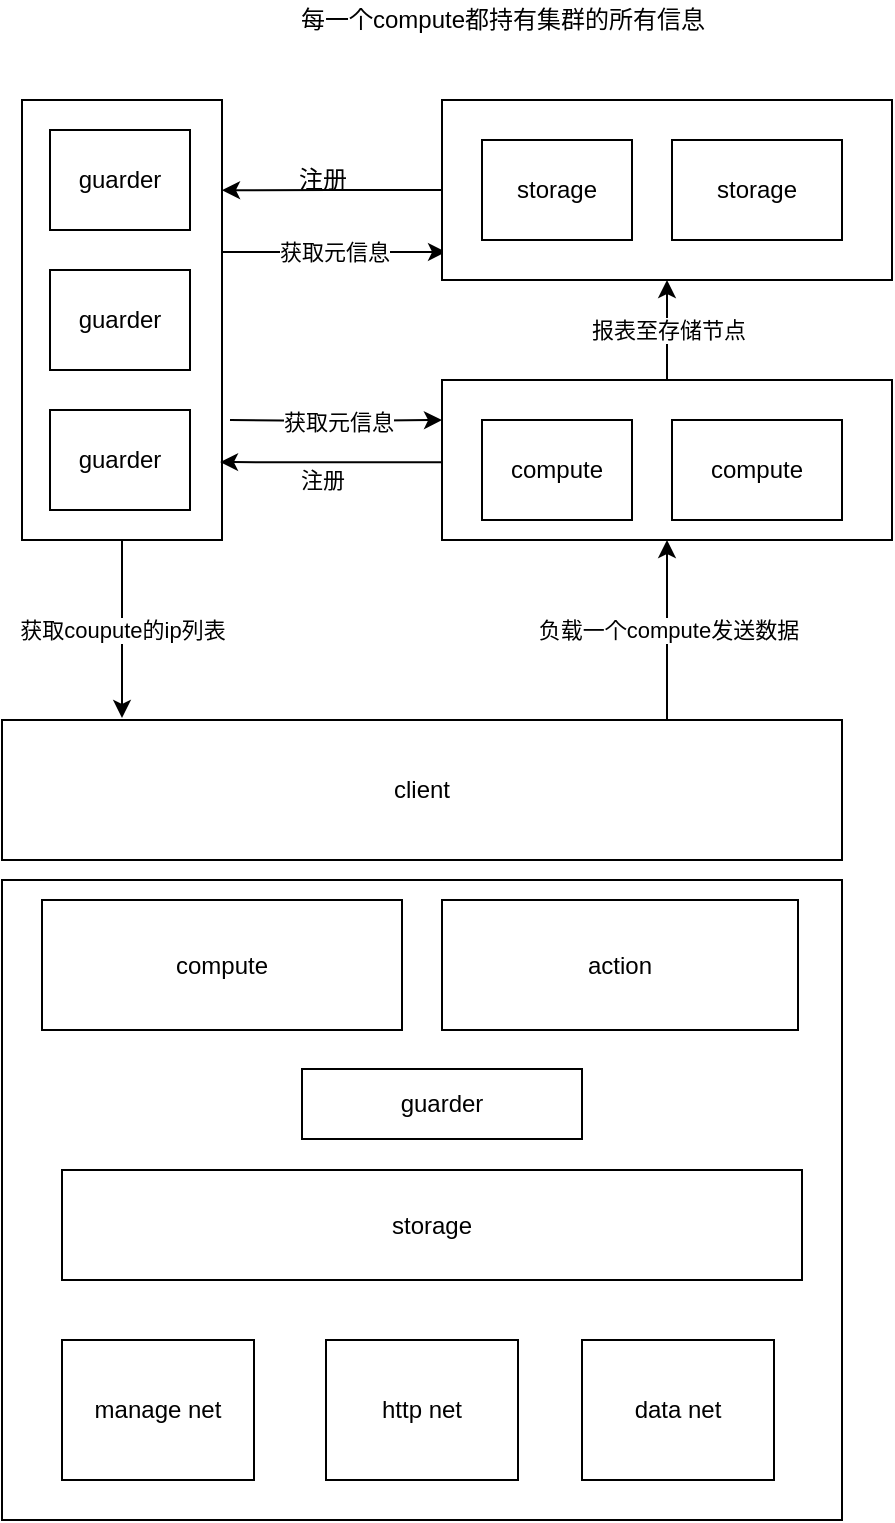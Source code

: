 <mxfile>
    <diagram id="HMDd3VgaN3B1fi6phxCU" name="第 1 页">
        <mxGraphModel dx="1195" dy="429" grid="1" gridSize="10" guides="1" tooltips="1" connect="1" arrows="1" fold="1" page="1" pageScale="1" pageWidth="827" pageHeight="1169" math="0" shadow="0">
            <root>
                <mxCell id="0"/>
                <mxCell id="1" parent="0"/>
                <mxCell id="38" value="" style="rounded=0;whiteSpace=wrap;html=1;" parent="1" vertex="1">
                    <mxGeometry x="510" y="240" width="225" height="80" as="geometry"/>
                </mxCell>
                <mxCell id="47" value="获取元信息" style="edgeStyle=orthogonalEdgeStyle;rounded=0;orthogonalLoop=1;jettySize=auto;html=1;entryX=0.009;entryY=0.844;entryDx=0;entryDy=0;entryPerimeter=0;startArrow=none;startFill=0;endArrow=classic;endFill=1;" parent="1" source="36" target="35" edge="1">
                    <mxGeometry relative="1" as="geometry">
                        <Array as="points">
                            <mxPoint x="420" y="176"/>
                            <mxPoint x="420" y="176"/>
                        </Array>
                    </mxGeometry>
                </mxCell>
                <mxCell id="36" value="" style="rounded=0;whiteSpace=wrap;html=1;" parent="1" vertex="1">
                    <mxGeometry x="300" y="100" width="100" height="220" as="geometry"/>
                </mxCell>
                <mxCell id="46" value="报表至存储节点" style="edgeStyle=orthogonalEdgeStyle;rounded=0;orthogonalLoop=1;jettySize=auto;html=1;startArrow=none;startFill=0;endArrow=classic;endFill=1;exitX=0.5;exitY=0;exitDx=0;exitDy=0;" parent="1" source="38" target="35" edge="1">
                    <mxGeometry relative="1" as="geometry"/>
                </mxCell>
                <mxCell id="35" value="" style="rounded=0;whiteSpace=wrap;html=1;" parent="1" vertex="1">
                    <mxGeometry x="510" y="100" width="225" height="90" as="geometry"/>
                </mxCell>
                <mxCell id="44" value="负载一个compute发送数据" style="edgeStyle=orthogonalEdgeStyle;rounded=0;orthogonalLoop=1;jettySize=auto;html=1;entryX=0.5;entryY=1;entryDx=0;entryDy=0;startArrow=none;startFill=0;endArrow=classic;endFill=1;" parent="1" source="2" target="38" edge="1">
                    <mxGeometry relative="1" as="geometry">
                        <Array as="points">
                            <mxPoint x="623" y="365"/>
                        </Array>
                    </mxGeometry>
                </mxCell>
                <mxCell id="2" value="client" style="rounded=0;whiteSpace=wrap;html=1;" parent="1" vertex="1">
                    <mxGeometry x="290" y="410" width="420" height="70" as="geometry"/>
                </mxCell>
                <mxCell id="43" value="注册" style="edgeStyle=orthogonalEdgeStyle;rounded=0;orthogonalLoop=1;jettySize=auto;html=1;entryX=0.99;entryY=0.823;entryDx=0;entryDy=0;entryPerimeter=0;startArrow=none;startFill=0;endArrow=classic;endFill=1;exitX=0;exitY=0.5;exitDx=0;exitDy=0;" parent="1" source="38" target="36" edge="1">
                    <mxGeometry x="0.09" y="9" relative="1" as="geometry">
                        <mxPoint x="460" y="281" as="sourcePoint"/>
                        <Array as="points">
                            <mxPoint x="510" y="281"/>
                        </Array>
                        <mxPoint as="offset"/>
                    </mxGeometry>
                </mxCell>
                <mxCell id="3" value="compute" style="rounded=0;whiteSpace=wrap;html=1;" parent="1" vertex="1">
                    <mxGeometry x="530" y="260" width="75" height="50" as="geometry"/>
                </mxCell>
                <mxCell id="41" style="edgeStyle=orthogonalEdgeStyle;rounded=0;orthogonalLoop=1;jettySize=auto;html=1;entryX=1;entryY=0.205;entryDx=0;entryDy=0;entryPerimeter=0;startArrow=none;startFill=0;endArrow=classic;endFill=1;exitX=0;exitY=0.5;exitDx=0;exitDy=0;" parent="1" source="35" target="36" edge="1">
                    <mxGeometry relative="1" as="geometry">
                        <mxPoint x="460" y="145" as="sourcePoint"/>
                    </mxGeometry>
                </mxCell>
                <mxCell id="4" value="storage" style="rounded=0;whiteSpace=wrap;html=1;" parent="1" vertex="1">
                    <mxGeometry x="530" y="120" width="75" height="50" as="geometry"/>
                </mxCell>
                <mxCell id="5" value="guarder" style="rounded=0;whiteSpace=wrap;html=1;" parent="1" vertex="1">
                    <mxGeometry x="314" y="185" width="70" height="50" as="geometry"/>
                </mxCell>
                <mxCell id="11" value="获取coupute的ip列表" style="rounded=0;orthogonalLoop=1;jettySize=auto;html=1;startArrow=none;startFill=0;exitX=0.5;exitY=1;exitDx=0;exitDy=0;" parent="1" source="36" edge="1">
                    <mxGeometry relative="1" as="geometry">
                        <mxPoint x="265" y="240" as="sourcePoint"/>
                        <mxPoint x="350" y="409" as="targetPoint"/>
                    </mxGeometry>
                </mxCell>
                <mxCell id="8" value="compute" style="rounded=0;whiteSpace=wrap;html=1;" parent="1" vertex="1">
                    <mxGeometry x="625" y="260" width="85" height="50" as="geometry"/>
                </mxCell>
                <mxCell id="10" value="storage" style="rounded=0;whiteSpace=wrap;html=1;" parent="1" vertex="1">
                    <mxGeometry x="625" y="120" width="85" height="50" as="geometry"/>
                </mxCell>
                <mxCell id="37" value="guarder" style="rounded=0;whiteSpace=wrap;html=1;" parent="1" vertex="1">
                    <mxGeometry x="314" y="255" width="70" height="50" as="geometry"/>
                </mxCell>
                <mxCell id="39" value="guarder" style="rounded=0;whiteSpace=wrap;html=1;" parent="1" vertex="1">
                    <mxGeometry x="314" y="115" width="70" height="50" as="geometry"/>
                </mxCell>
                <mxCell id="42" value="注册" style="text;html=1;align=center;verticalAlign=middle;resizable=0;points=[];autosize=1;strokeColor=none;" parent="1" vertex="1">
                    <mxGeometry x="430" y="130" width="40" height="20" as="geometry"/>
                </mxCell>
                <mxCell id="49" value="每一个compute都持有集群的所有信息" style="text;html=1;align=center;verticalAlign=middle;resizable=0;points=[];autosize=1;strokeColor=none;" parent="1" vertex="1">
                    <mxGeometry x="430" y="50" width="220" height="20" as="geometry"/>
                </mxCell>
                <mxCell id="51" value="获取元信息" style="edgeStyle=orthogonalEdgeStyle;rounded=0;orthogonalLoop=1;jettySize=auto;html=1;entryX=0;entryY=0.25;entryDx=0;entryDy=0;startArrow=none;startFill=0;endArrow=classic;endFill=1;" parent="1" target="38" edge="1">
                    <mxGeometry relative="1" as="geometry">
                        <mxPoint x="404" y="260" as="sourcePoint"/>
                        <mxPoint x="496.025" y="260.0" as="targetPoint"/>
                        <Array as="points"/>
                    </mxGeometry>
                </mxCell>
                <mxCell id="52" value="" style="rounded=0;whiteSpace=wrap;html=1;" vertex="1" parent="1">
                    <mxGeometry x="290" y="490" width="420" height="320" as="geometry"/>
                </mxCell>
                <mxCell id="53" value="manage net" style="rounded=0;whiteSpace=wrap;html=1;" vertex="1" parent="1">
                    <mxGeometry x="320" y="720" width="96" height="70" as="geometry"/>
                </mxCell>
                <mxCell id="54" value="data net" style="rounded=0;whiteSpace=wrap;html=1;" vertex="1" parent="1">
                    <mxGeometry x="580" y="720" width="96" height="70" as="geometry"/>
                </mxCell>
                <mxCell id="55" value="&lt;span&gt;http net&lt;/span&gt;" style="rounded=0;whiteSpace=wrap;html=1;" vertex="1" parent="1">
                    <mxGeometry x="452" y="720" width="96" height="70" as="geometry"/>
                </mxCell>
                <mxCell id="60" value="guarder" style="rounded=0;whiteSpace=wrap;html=1;" vertex="1" parent="1">
                    <mxGeometry x="440" y="584.5" width="140" height="35" as="geometry"/>
                </mxCell>
                <mxCell id="61" value="compute" style="rounded=0;whiteSpace=wrap;html=1;" vertex="1" parent="1">
                    <mxGeometry x="310" y="500" width="180" height="65" as="geometry"/>
                </mxCell>
                <mxCell id="62" value="storage" style="rounded=0;whiteSpace=wrap;html=1;" vertex="1" parent="1">
                    <mxGeometry x="320" y="635" width="370" height="55" as="geometry"/>
                </mxCell>
                <mxCell id="63" value="action" style="rounded=0;whiteSpace=wrap;html=1;" vertex="1" parent="1">
                    <mxGeometry x="510" y="500" width="178" height="65" as="geometry"/>
                </mxCell>
            </root>
        </mxGraphModel>
    </diagram>
</mxfile>